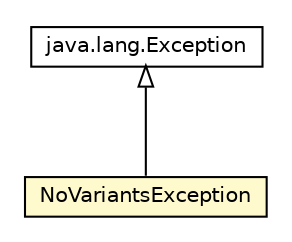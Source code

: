 #!/usr/local/bin/dot
#
# Class diagram 
# Generated by UMLGraph version 5.2 (http://www.umlgraph.org/)
#

digraph G {
	edge [fontname="Helvetica",fontsize=10,labelfontname="Helvetica",labelfontsize=10];
	node [fontname="Helvetica",fontsize=10,shape=plaintext];
	nodesep=0.25;
	ranksep=0.5;
	// dip.world.variant.NoVariantsException
	c9914 [label=<<table title="dip.world.variant.NoVariantsException" border="0" cellborder="1" cellspacing="0" cellpadding="2" port="p" bgcolor="lemonChiffon" href="./NoVariantsException.html">
		<tr><td><table border="0" cellspacing="0" cellpadding="1">
<tr><td align="center" balign="center"> NoVariantsException </td></tr>
		</table></td></tr>
		</table>>, fontname="Helvetica", fontcolor="black", fontsize=10.0];
	//dip.world.variant.NoVariantsException extends java.lang.Exception
	c9934:p -> c9914:p [dir=back,arrowtail=empty];
	// java.lang.Exception
	c9934 [label=<<table title="java.lang.Exception" border="0" cellborder="1" cellspacing="0" cellpadding="2" port="p" href="http://java.sun.com/j2se/1.4.2/docs/api/java/lang/Exception.html">
		<tr><td><table border="0" cellspacing="0" cellpadding="1">
<tr><td align="center" balign="center"> java.lang.Exception </td></tr>
		</table></td></tr>
		</table>>, fontname="Helvetica", fontcolor="black", fontsize=10.0];
}


